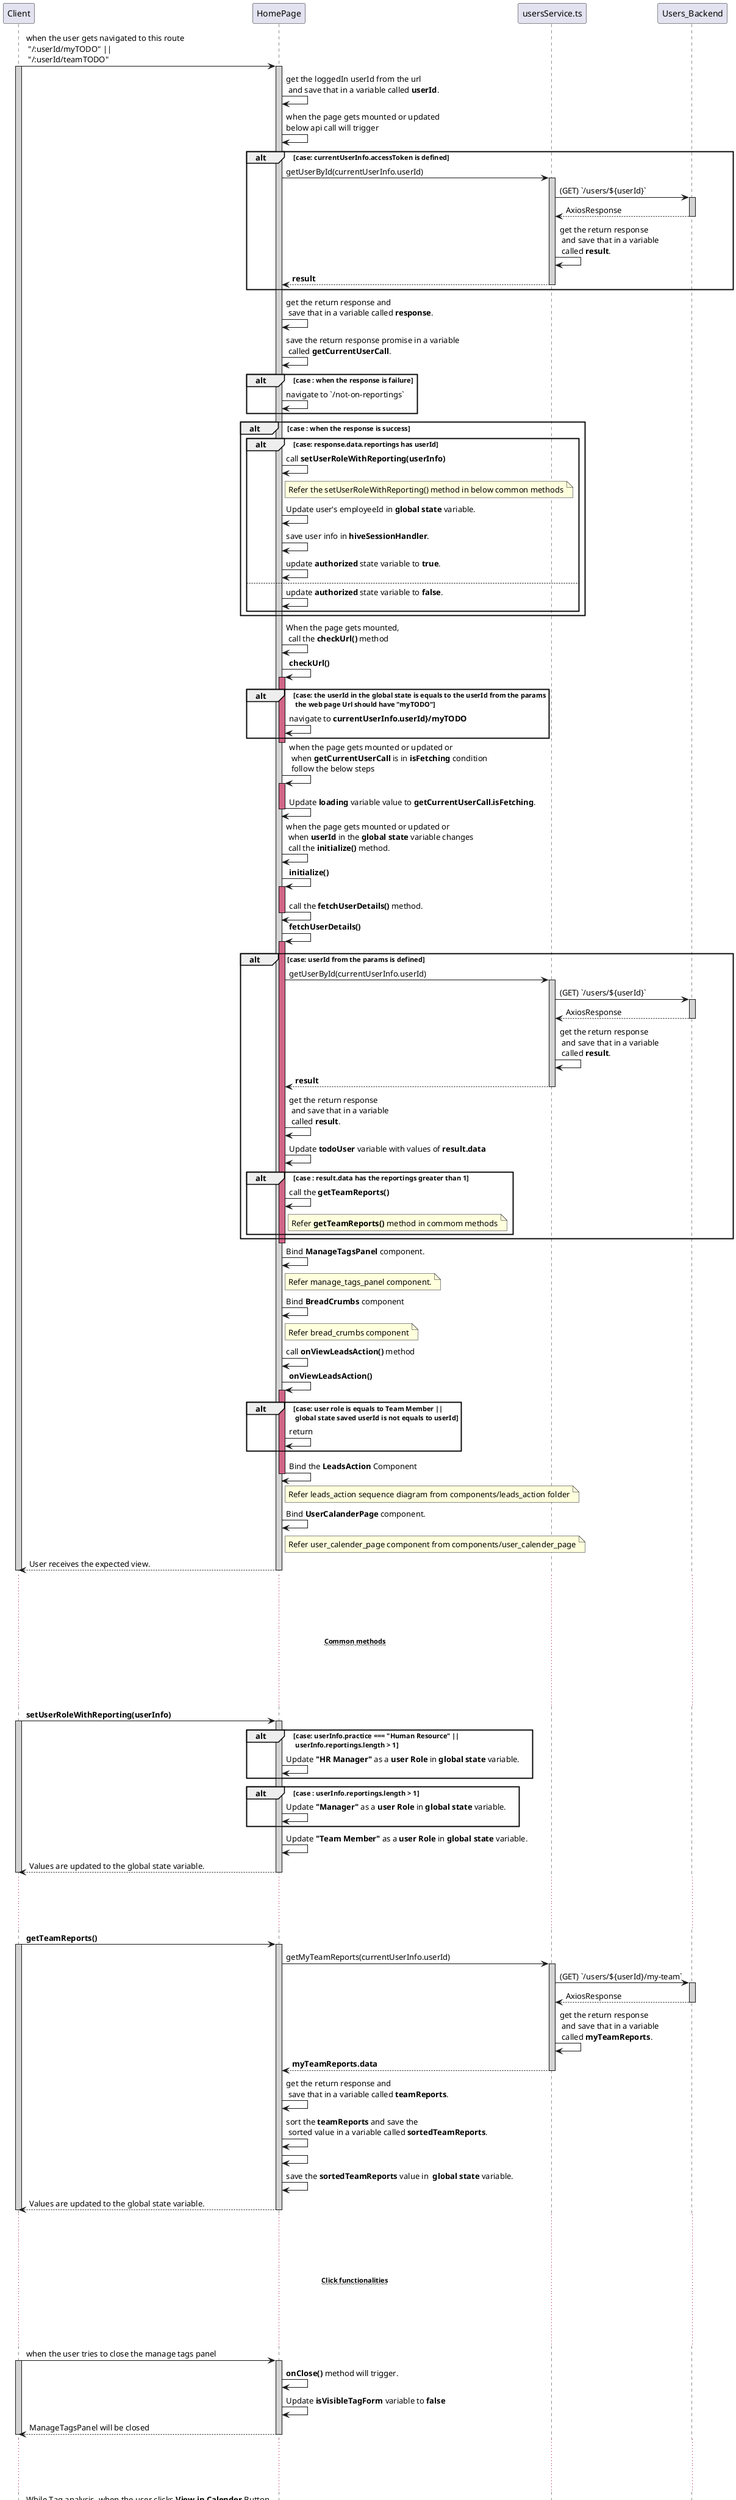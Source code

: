 @startuml home page sequence diagram
participant Client
participant HomePage
participant usersService.ts
participant Users_Backend

Client -> HomePage : when the user gets navigated to this route\n "/:userId/myTODO" ||\n "/:userId/teamTODO"
activate Client #D3D3D3
    activate HomePage #D3D3D3
        HomePage -> HomePage : get the loggedIn userId from the url\n and save that in a variable called **userId**.
        HomePage -> HomePage : when the page gets mounted or updated\nbelow api call will trigger
        alt case: currentUserInfo.accessToken is defined
            HomePage -> usersService.ts : getUserById(currentUserInfo.userId)
            activate usersService.ts #D3D3D3
                usersService.ts -> Users_Backend :(GET) `/users/${userId}`
                activate Users_Backend #D3D3D3
                    usersService.ts <-- Users_Backend : AxiosResponse
                deactivate Users_Backend
                usersService.ts -> usersService.ts : get the return response\n and save that in a variable\n called **result**.
                HomePage <-- usersService.ts : **result**
            deactivate usersService.ts
        end
        HomePage -> HomePage : get the return response and\n save that in a variable called **response**.
        HomePage -> HomePage : save the return response promise in a variable\n called **getCurrentUserCall**.
        alt case : when the response is failure
            HomePage -> HomePage : navigate to `/not-on-reportings`
        end
        alt case : when the response is success
            alt case: response.data.reportings has userId
                HomePage -> HomePage : call **setUserRoleWithReporting(userInfo)** 
                note right of HomePage : Refer the setUserRoleWithReporting() method in below common methods
                HomePage -> HomePage : Update user's employeeId in **global state** variable.
                HomePage -> HomePage : save user info in **hiveSessionHandler**.
                HomePage -> HomePage : update **authorized** state variable to **true**.
            else
                HomePage -> HomePage : update **authorized** state variable to **false**.
            end
        end
        HomePage -> HomePage : When the page gets mounted,\n call the **checkUrl()** method
        HomePage -> HomePage : **checkUrl()**
        activate HomePage #D16587
            alt case: the userId in the global state is equals to the userId from the params\n the web page Url should have "myTODO" 
                HomePage -> HomePage : navigate to **currentUserInfo.userId}/myTODO**
            end
        deactivate HomePage
        HomePage -> HomePage : when the page gets mounted or updated or\n when **getCurrentUserCall** is in **isFetching** condition\n follow the below steps
        activate HomePage #D16587
            HomePage -> HomePage : Update **loading** variable value to **getCurrentUserCall.isFetching**.
        deactivate HomePage
        HomePage -> HomePage : when the page gets mounted or updated or\n when **userId** in the **global state** variable changes\n call the **initialize()** method.
        HomePage -> HomePage : **initialize()**
        activate HomePage #D16587
            HomePage -> HomePage : call the **fetchUserDetails()** method.
        deactivate HomePage
        HomePage -> HomePage : **fetchUserDetails()**
        activate HomePage #D16587
            alt case: userId from the params is defined
                HomePage -> usersService.ts : getUserById(currentUserInfo.userId)
                activate usersService.ts #D3D3D3
                    usersService.ts -> Users_Backend :(GET) `/users/${userId}`
                    activate Users_Backend #D3D3D3
                        usersService.ts <-- Users_Backend : AxiosResponse
                    deactivate Users_Backend
                    usersService.ts -> usersService.ts : get the return response\n and save that in a variable\n called **result**.
                    HomePage <-- usersService.ts : **result**
                deactivate usersService.ts
                HomePage -> HomePage : get the return response\n and save that in a variable\n called **result**.
                HomePage -> HomePage : Update **todoUser** variable with values of **result.data**
                alt case : result.data has the reportings greater than 1
                    HomePage -> HomePage : call the **getTeamReports()**
                    note right of HomePage :  Refer **getTeamReports()** method in commom methods
                end
            end
        deactivate HomePage
        HomePage -> HomePage : Bind **ManageTagsPanel** component.
        note right of HomePage : Refer manage_tags_panel component.
        HomePage -> HomePage : Bind **BreadCrumbs** component
        note  right of HomePage : Refer bread_crumbs component
        HomePage -> HomePage : call **onViewLeadsAction()** method
        HomePage -> HomePage : **onViewLeadsAction()**
        activate HomePage #D16587
            alt case: user role is equals to Team Member ||\n global state saved userId is not equals to userId
                HomePage -> HomePage : return
            end
            HomePage -> HomePage : Bind the **LeadsAction** Component
            note right of HomePage : Refer leads_action sequence diagram from components/leads_action folder
        deactivate HomePage
        HomePage -> HomePage : Bind **UserCalanderPage** component.
        note right of HomePage: Refer user_calender_page component from components/user_calender_page
        Client <-- HomePage : User receives the expected view.
    deactivate HomePage
deactivate Client

... ...
... ...
...~~**Common methods**~~ ...
... ...
... ...

Client -> HomePage : **setUserRoleWithReporting(userInfo)**
activate Client #D3D3D3
    activate HomePage #D3D3D3
        alt case: userInfo.practice === "Human Resource" ||\n userInfo.reportings.length > 1
            HomePage -> HomePage : Update **"HR Manager"** as a **user Role** in **global state** variable.
        end
        alt case : userInfo.reportings.length > 1
            HomePage -> HomePage : Update **"Manager"** as a **user Role** in **global state** variable.
        end
        HomePage -> HomePage : Update **"Team Member"** as a **user Role** in **global state** variable.
        Client <-- HomePage : Values are updated to the global state variable.
    deactivate HomePage
deactivate Client

... ...
... ...

Client -> HomePage : **getTeamReports()**
activate Client #D3D3D3
    activate HomePage #D3D3D3
        HomePage -> usersService.ts : getMyTeamReports(currentUserInfo.userId)
        activate usersService.ts #D3D3D3
            usersService.ts -> Users_Backend :(GET) `/users/${userId}/my-team`
            activate Users_Backend #D3D3D3
                usersService.ts <-- Users_Backend : AxiosResponse
            deactivate Users_Backend
            usersService.ts -> usersService.ts : get the return response\n and save that in a variable\n called **myTeamReports**.
            HomePage <-- usersService.ts : **myTeamReports.data**
        deactivate usersService.ts
        HomePage -> HomePage : get the return response and\n save that in a variable called **teamReports**.
        HomePage -> HomePage : sort the **teamReports** and save the\n sorted value in a variable called **sortedTeamReports**.
        HomePage -> HomePage : 
        HomePage -> HomePage : save the **sortedTeamReports** value in  **global state** variable.
        Client <-- HomePage : Values are updated to the global state variable.
    deactivate HomePage
deactivate Client

... ...
... ...
...~~**Click functionalities**~~ ...
... ...
... ...

Client -> HomePage : when the user tries to close the manage tags panel
activate Client #D3D3D3
    activate HomePage #D3D3D3
        HomePage -> HomePage : **onClose()** method will trigger.
        HomePage -> HomePage : Update **isVisibleTagForm** variable to **false**
        Client <-- HomePage : ManageTagsPanel will be closed
    deactivate HomePage
deactivate Client

... ...
... ...

Client -> HomePage :  While Tag analysis, when the user clicks **View in Calender** Button.
activate Client #D3D3D3
    activate HomePage #D3D3D3
        HomePage -> HomePage : **onViewCalender(dates: string[], todoIds: string[])** \nmethod will trigger.
        HomePage -> HomePage : Update the **dates** variable values to **dates**\n which receives from parameter.
        HomePage -> HomePage : Update the **todoIds** variable values to **todoIds**\n which receives from parameter.
        HomePage -> HomePage : Update the **isVisibleTagForm** variable values to **false**.
        HomePage -> HomePage : Update the **onTagMode** variable values to **false**.
        Client <-- HomePage : Values are updated to the state variable.
    deactivate HomePage
deactivate Client

... ...
... ...

Client -> HomePage :  When user Clicks **Manage Reporting** button.
activate Client #D3D3D3
    activate HomePage #D3D3D3
        HomePage -> HomePage : navigate to `/add-reportees` page
        Client <-- HomePage : user will be navigated to the add-reortees page.
    deactivate HomePage
deactivate Client

... ...
... ...

Client -> HomePage :  When user Clicks **Clear Filter** || **Manage Tags** button.
activate Client #D3D3D3
    activate HomePage #D3D3D3
        alt case: todoIds.length is equals to 0
            HomePage -> HomePage : update **isVisibleTagForm** variable to **true**.
        end 
        HomePage -> HomePage : update **todoIds** variable values to **empty `[ ]`**
        HomePage -> HomePage : call **onTapTags()** methods
        HomePage -> HomePage : **onTapTags()**
        activate HomePage #D16587
            alt case: todoIds.length not equals to 0
                HomePage -> HomePage : update **dates** variable values to **empty `[ ]`**.
                HomePage -> HomePage : update **todoIds** variable values to **empty `[ ]`**.
                HomePage -> HomePage : update **isVisibleTagForm** variable values to **false**.
                HomePage -> HomePage : update **onTagMode** variable values to **false**.
            end
            HomePage -> HomePage :  update **isVisibleTagForm** variable values to **true**.
        deactivate HomePage
        Client <-- HomePage : ManageTagsPanel will open || Filter will clear
    deactivate HomePage
deactivate Client

@enduml